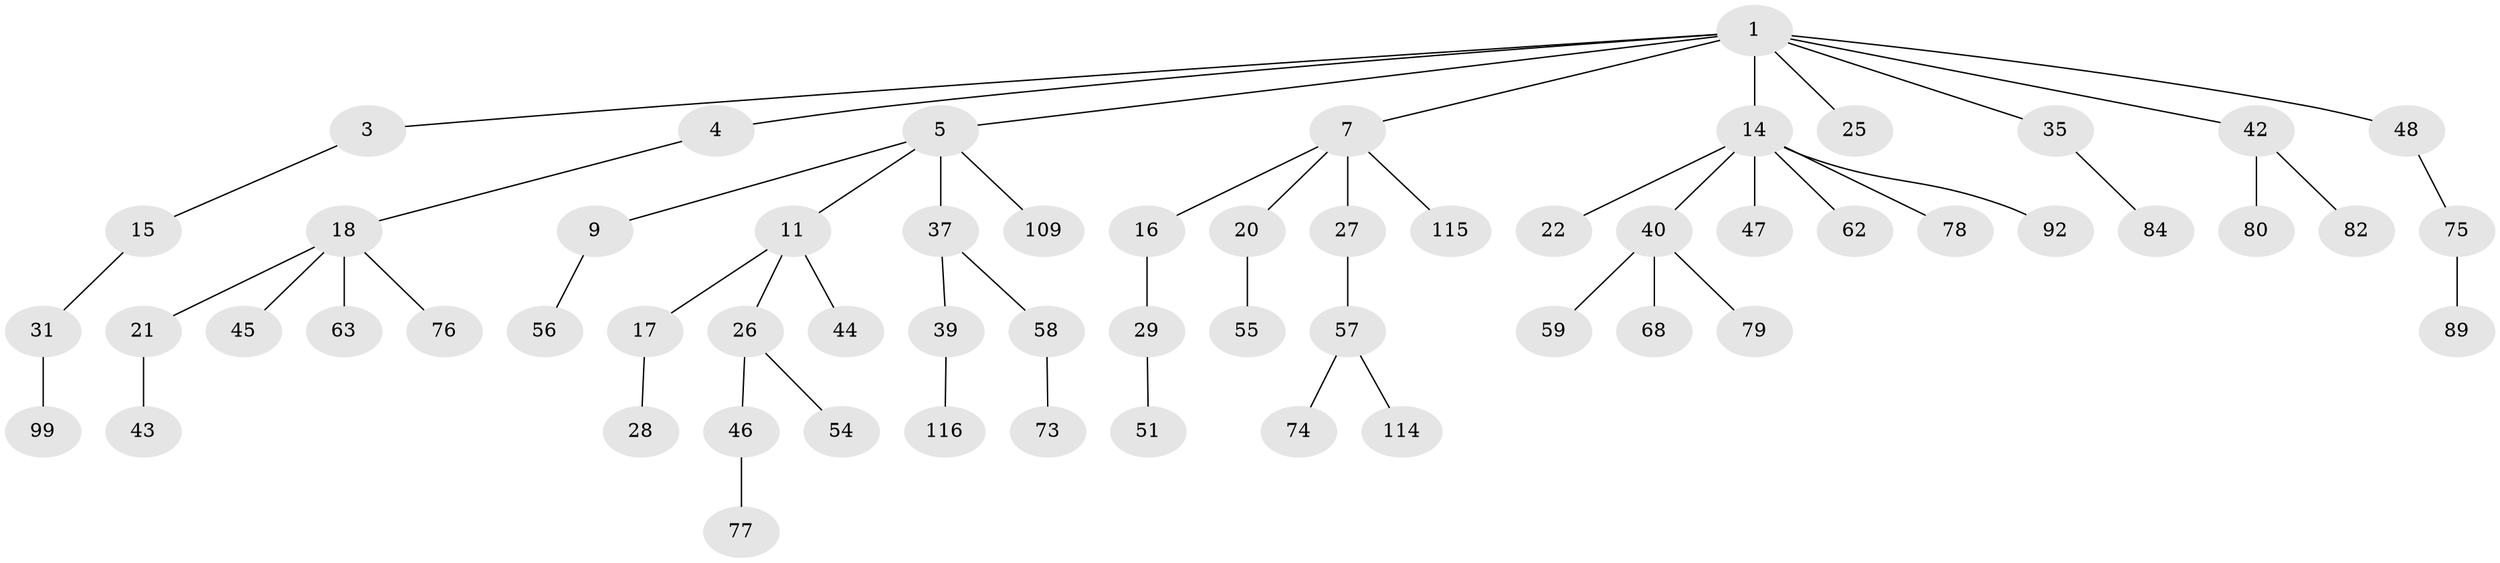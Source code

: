 // original degree distribution, {5: 0.025210084033613446, 6: 0.03361344537815126, 2: 0.3025210084033613, 3: 0.11764705882352941, 4: 0.058823529411764705, 1: 0.46218487394957986}
// Generated by graph-tools (version 1.1) at 2025/54/03/05/25 16:54:47]
// undirected, 59 vertices, 58 edges
graph export_dot {
graph [start="1"]
  node [color=gray90,style=filled];
  1 [super="+2"];
  3;
  4 [super="+6"];
  5 [super="+13+8+52"];
  7 [super="+69+10+64"];
  9;
  11 [super="+72+12+49"];
  14 [super="+24+19"];
  15;
  16 [super="+23"];
  17;
  18 [super="+34+70+104"];
  20 [super="+38+83"];
  21 [super="+105"];
  22 [super="+67"];
  25;
  26;
  27;
  28;
  29 [super="+30+117"];
  31 [super="+53+65+71"];
  35 [super="+36+61"];
  37 [super="+102"];
  39;
  40;
  42 [super="+60"];
  43;
  44 [super="+118"];
  45;
  46;
  47 [super="+107+50"];
  48;
  51 [super="+86+101"];
  54 [super="+111+106"];
  55;
  56;
  57;
  58;
  59;
  62;
  63 [super="+87"];
  68;
  73;
  74 [super="+108"];
  75;
  76;
  77;
  78 [super="+88+94"];
  79 [super="+96"];
  80 [super="+110"];
  82;
  84 [super="+103+93+97"];
  89;
  92;
  99;
  109;
  114;
  115;
  116;
  1 -- 5;
  1 -- 14;
  1 -- 25;
  1 -- 42;
  1 -- 48;
  1 -- 35;
  1 -- 3;
  1 -- 4;
  1 -- 7;
  3 -- 15;
  4 -- 18;
  5 -- 9;
  5 -- 37;
  5 -- 109;
  5 -- 11;
  7 -- 115;
  7 -- 16;
  7 -- 27;
  7 -- 20;
  9 -- 56;
  11 -- 17;
  11 -- 44;
  11 -- 26;
  14 -- 40;
  14 -- 92;
  14 -- 22;
  14 -- 62;
  14 -- 78;
  14 -- 47;
  15 -- 31;
  16 -- 29;
  17 -- 28;
  18 -- 21;
  18 -- 76;
  18 -- 45;
  18 -- 63;
  20 -- 55;
  21 -- 43;
  26 -- 46;
  26 -- 54;
  27 -- 57;
  29 -- 51;
  31 -- 99;
  35 -- 84;
  37 -- 39;
  37 -- 58;
  39 -- 116;
  40 -- 59;
  40 -- 68;
  40 -- 79;
  42 -- 80;
  42 -- 82;
  46 -- 77;
  48 -- 75;
  57 -- 74;
  57 -- 114;
  58 -- 73;
  75 -- 89;
}
